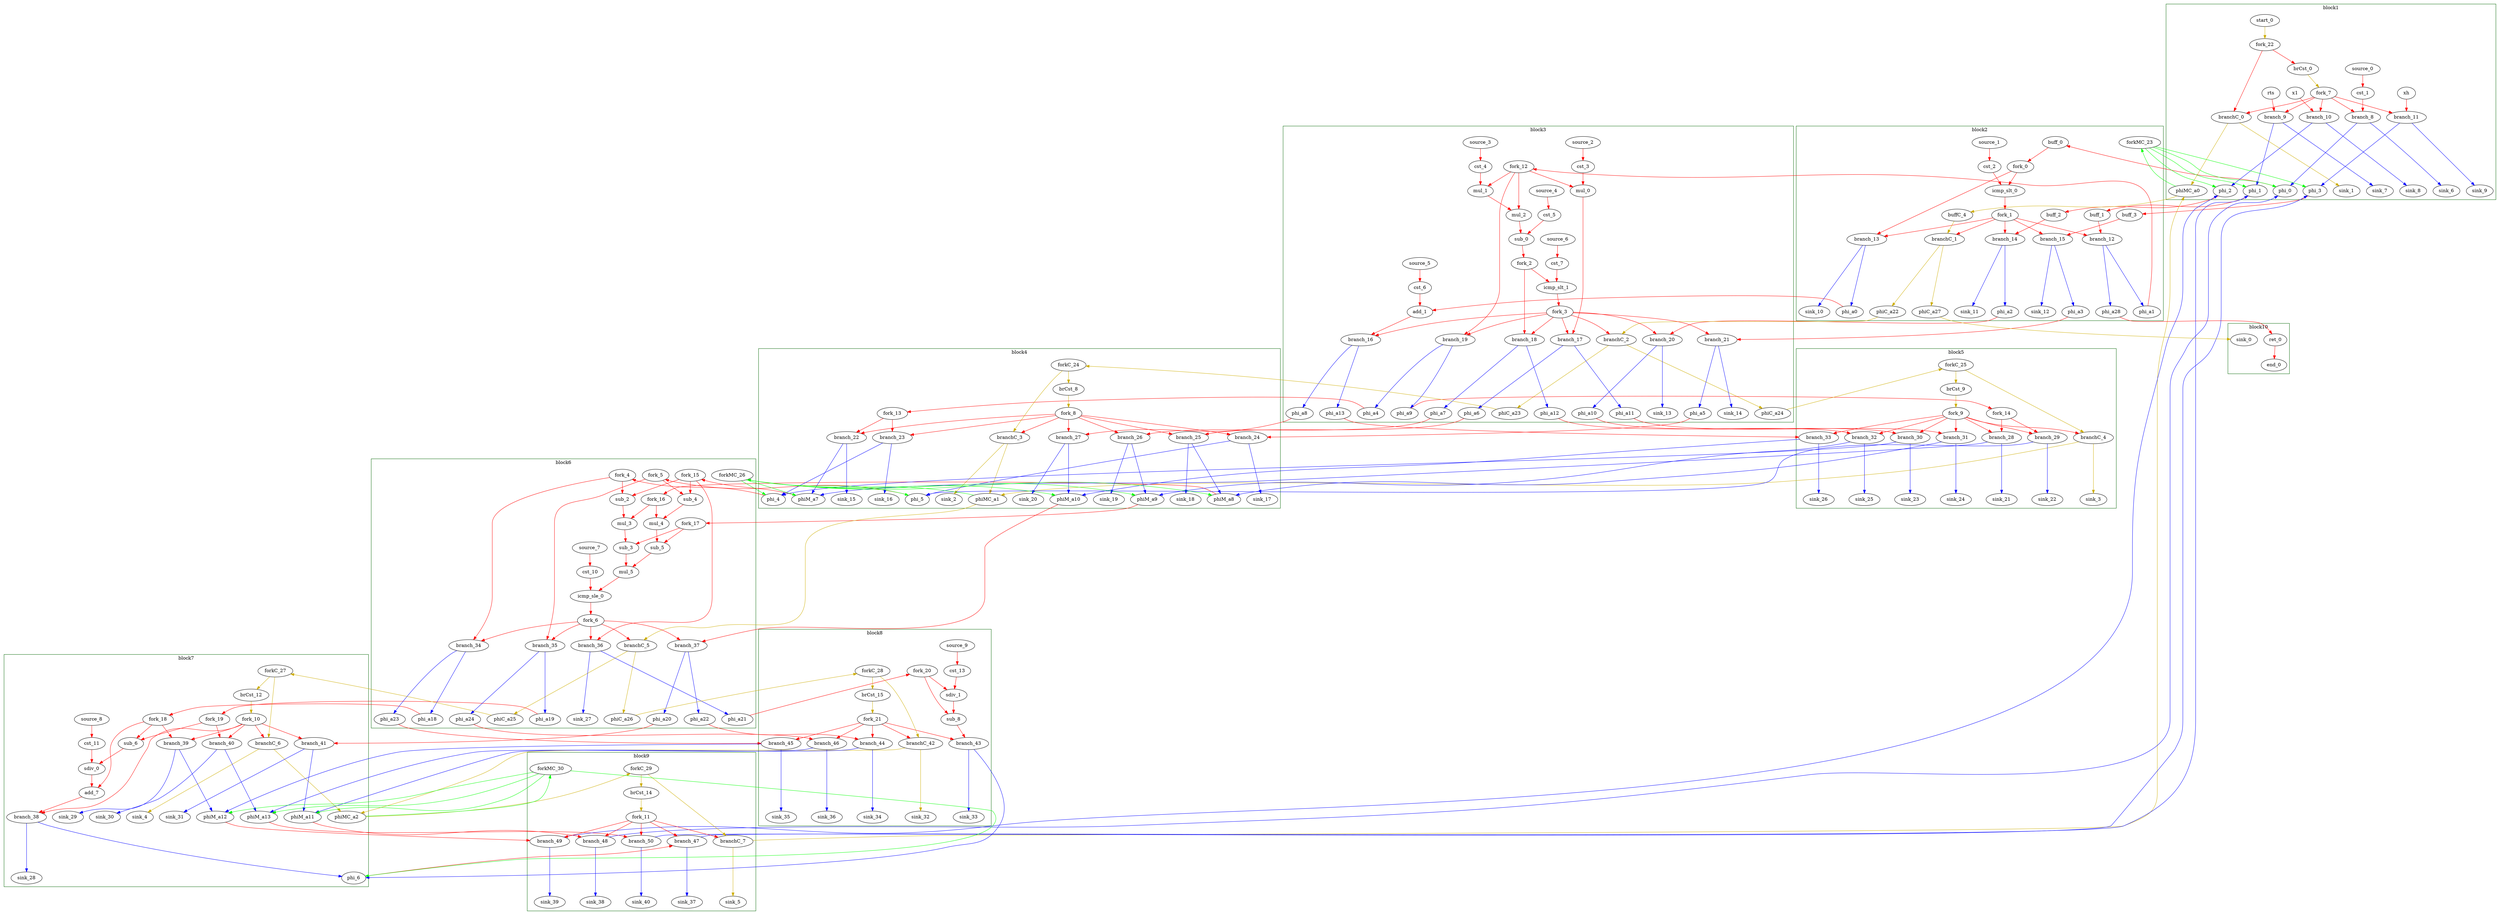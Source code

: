 Digraph G {
	splines=spline;
		"branchC_0" [type = "Branch", bbID = 1, in = "in1:0 in2?:1", out = "out1+:0 out2-:0"];
		"phi_0" [type = "Mux", bbID = 2, in = "in1?:1 in2:32 in3:32 ", out = "out1:32", delay = 0.366];
		"phi_1" [type = "Mux", bbID = 2, in = "in1?:1 in2:32 in3:32 ", out = "out1:32", delay = 0.366];
		"phi_2" [type = "Mux", bbID = 2, in = "in1?:1 in2:32 in3:32 ", out = "out1:32", delay = 0.366];
		"phi_3" [type = "Mux", bbID = 2, in = "in1?:1 in2:32 in3:32 ", out = "out1:32", delay = 0.366];
		"icmp_slt_0" [type = "Operator", bbID = 2, op = "icmp_slt_op", in = "in1:32 in2:32", out = "out1:1", delay = 1.53, latency = 0, II = 1];
		"branchC_1" [type = "Branch", bbID = 2, in = "in1:0 in2?:1", out = "out1+:0 out2-:0"];
		"mul_0" [type = "Operator", bbID = 3, op = "mul_op", in = "in1:32 in2:32", out = "out1:32", delay = 0.0, latency = 4, II = 1];
		"mul_1" [type = "Operator", bbID = 3, op = "mul_op", in = "in1:32 in2:32", out = "out1:32", delay = 0.0, latency = 4, II = 1];
		"mul_2" [type = "Operator", bbID = 3, op = "mul_op", in = "in1:32 in2:32", out = "out1:32", delay = 0.0, latency = 4, II = 1];
		"sub_0" [type = "Operator", bbID = 3, op = "sub_op", in = "in1:32 in2:32", out = "out1:32", delay = 1.693, latency = 0, II = 1];
		"add_1" [type = "Operator", bbID = 3, op = "add_op", in = "in1:32 in2:32", out = "out1:32", delay = 1.693, latency = 0, II = 1];
		"icmp_slt_1" [type = "Operator", bbID = 3, op = "icmp_slt_op", in = "in1:32 in2:32", out = "out1:1", delay = 1.53, latency = 0, II = 1];
		"branchC_2" [type = "Branch", bbID = 3, in = "in1:0 in2?:1", out = "out1+:0 out2-:0"];
		"branchC_3" [type = "Branch", bbID = 4, in = "in1:0 in2?:1", out = "out1+:0 out2-:0"];
		"branchC_4" [type = "Branch", bbID = 5, in = "in1:0 in2?:1", out = "out1+:0 out2-:0"];
		"phi_4" [type = "Mux", bbID = 6, in = "in1?:1 in2:32 in3:32 ", out = "out1:32", delay = 0.366];
		"phi_5" [type = "Mux", bbID = 6, in = "in1?:1 in2:32 in3:32 ", out = "out1:32", delay = 0.366];
		"sub_2" [type = "Operator", bbID = 6, op = "sub_op", in = "in1:32 in2:32", out = "out1:32", delay = 1.693, latency = 0, II = 1];
		"mul_3" [type = "Operator", bbID = 6, op = "mul_op", in = "in1:32 in2:32", out = "out1:32", delay = 0.0, latency = 4, II = 1];
		"sub_3" [type = "Operator", bbID = 6, op = "sub_op", in = "in1:32 in2:32", out = "out1:32", delay = 1.693, latency = 0, II = 1];
		"sub_4" [type = "Operator", bbID = 6, op = "sub_op", in = "in1:32 in2:32", out = "out1:32", delay = 1.693, latency = 0, II = 1];
		"mul_4" [type = "Operator", bbID = 6, op = "mul_op", in = "in1:32 in2:32", out = "out1:32", delay = 0.0, latency = 4, II = 1];
		"sub_5" [type = "Operator", bbID = 6, op = "sub_op", in = "in1:32 in2:32", out = "out1:32", delay = 1.693, latency = 0, II = 1];
		"mul_5" [type = "Operator", bbID = 6, op = "mul_op", in = "in1:32 in2:32", out = "out1:32", delay = 0.0, latency = 4, II = 1];
		"icmp_sle_0" [type = "Operator", bbID = 6, op = "icmp_ult_op", in = "in1:32 in2:32", out = "out1:1", delay = 1.53, latency = 0, II = 1];
		"branchC_5" [type = "Branch", bbID = 6, in = "in1:0 in2?:1", out = "out1+:0 out2-:0"];
		"sub_6" [type = "Operator", bbID = 7, op = "sub_op", in = "in1:32 in2:32", out = "out1:32", delay = 1.693, latency = 0, II = 1];
		"sdiv_0" [type = "Operator", bbID = 7, op = "sdiv_op", in = "in1:32 in2:32", out = "out1:32", delay = 0.966, latency = 36, II = 1];
		"add_7" [type = "Operator", bbID = 7, op = "add_op", in = "in1:32 in2:32", out = "out1:32", delay = 1.693, latency = 0, II = 1];
		"branchC_6" [type = "Branch", bbID = 7, in = "in1:0 in2?:1", out = "out1+:0 out2-:0"];
		"sdiv_1" [type = "Operator", bbID = 8, op = "sdiv_op", in = "in1:32 in2:32", out = "out1:32", delay = 0.966, latency = 36, II = 1];
		"sub_8" [type = "Operator", bbID = 8, op = "sub_op", in = "in1:32 in2:32", out = "out1:32", delay = 1.693, latency = 0, II = 1];
		"phi_6" [type = "Mux", bbID = 9, in = "in1?:1 in2:32 in3:32 ", out = "out1:32", delay = 0.366];
		"branchC_7" [type = "Branch", bbID = 9, in = "in1:0 in2?:1", out = "out1+:0 out2-:0"];
		"ret_0" [type = "Operator", bbID = 10, op = "ret_op", in = "in1:32", out = "out1:32", delay = 0.0, latency = 0, II = 1];
		"rts" [type = "Entry", bbID = 1, in = "in1:32", out = "out1:32"];
		"x1" [type = "Entry", bbID = 1, in = "in1:32", out = "out1:32"];
		"xh" [type = "Entry", bbID = 1, in = "in1:32", out = "out1:32"];
		"brCst_0" [type = "Constant", bbID = 1, in = "in1:1", out = "out1:1", value = "0x1"];
		"cst_1" [type = "Constant", bbID = 1, in = "in1:32", out = "out1:32", value = "0x0"];
		"cst_2" [type = "Constant", bbID = 2, in = "in1:32", out = "out1:32", value = "0x12c"];
		"cst_3" [type = "Constant", bbID = 3, in = "in1:32", out = "out1:32", value = "0x4"];
		"cst_4" [type = "Constant", bbID = 3, in = "in1:32", out = "out1:32", value = "0x2"];
		"cst_5" [type = "Constant", bbID = 3, in = "in1:32", out = "out1:32", value = "0x64"];
		"cst_6" [type = "Constant", bbID = 3, in = "in1:32", out = "out1:32", value = "0x1"];
		"cst_7" [type = "Constant", bbID = 3, in = "in1:32", out = "out1:32", value = "0x0"];
		"brCst_8" [type = "Constant", bbID = 4, in = "in1:1", out = "out1:1", value = "0x1"];
		"brCst_9" [type = "Constant", bbID = 5, in = "in1:1", out = "out1:1", value = "0x1"];
		"cst_10" [type = "Constant", bbID = 6, in = "in1:32", out = "out1:32", value = "0x0"];
		"cst_11" [type = "Constant", bbID = 7, in = "in1:32", out = "out1:32", value = "0x2"];
		"brCst_12" [type = "Constant", bbID = 7, in = "in1:1", out = "out1:1", value = "0x1"];
		"cst_13" [type = "Constant", bbID = 8, in = "in1:32", out = "out1:32", value = "0x4"];
		"brCst_14" [type = "Constant", bbID = 9, in = "in1:1", out = "out1:1", value = "0x1"];
		"phi_a0" [type = "Merge", bbID = 3, in = "in1:32 ", out = "out1:32", delay = 0.0];
		"phi_a1" [type = "Merge", bbID = 3, in = "in1:32 ", out = "out1:32", delay = 0.0];
		"phi_a2" [type = "Merge", bbID = 3, in = "in1:32 ", out = "out1:32", delay = 0.0];
		"phi_a3" [type = "Merge", bbID = 3, in = "in1:32 ", out = "out1:32", delay = 0.0];
		"phi_a4" [type = "Merge", bbID = 4, in = "in1:32 ", out = "out1:32", delay = 0.0];
		"phi_a5" [type = "Merge", bbID = 4, in = "in1:32 ", out = "out1:32", delay = 0.0];
		"phi_a6" [type = "Merge", bbID = 4, in = "in1:32 ", out = "out1:32", delay = 0.0];
		"phi_a7" [type = "Merge", bbID = 4, in = "in1:32 ", out = "out1:32", delay = 0.0];
		"phi_a8" [type = "Merge", bbID = 4, in = "in1:32 ", out = "out1:32", delay = 0.0];
		"phi_a9" [type = "Merge", bbID = 5, in = "in1:32 ", out = "out1:32", delay = 0.0];
		"phi_a10" [type = "Merge", bbID = 5, in = "in1:32 ", out = "out1:32", delay = 0.0];
		"phi_a11" [type = "Merge", bbID = 5, in = "in1:32 ", out = "out1:32", delay = 0.0];
		"phi_a12" [type = "Merge", bbID = 5, in = "in1:32 ", out = "out1:32", delay = 0.0];
		"phi_a13" [type = "Merge", bbID = 5, in = "in1:32 ", out = "out1:32", delay = 0.0];
		"phiM_a7" [type = "Mux", bbID = 6, in = "in1?:1 in2:32 in3:32 ", out = "out1:32", delay = 0.366];
		"phiM_a8" [type = "Mux", bbID = 6, in = "in1?:1 in2:32 in3:32 ", out = "out1:32", delay = 0.366];
		"phiM_a9" [type = "Mux", bbID = 6, in = "in1?:1 in2:32 in3:32 ", out = "out1:32", delay = 0.366];
		"phiM_a10" [type = "Mux", bbID = 6, in = "in1?:1 in2:32 in3:32 ", out = "out1:32", delay = 0.366];
		"phi_a18" [type = "Merge", bbID = 7, in = "in1:32 ", out = "out1:32", delay = 0.0];
		"phi_a19" [type = "Merge", bbID = 7, in = "in1:32 ", out = "out1:32", delay = 0.0];
		"phi_a20" [type = "Merge", bbID = 7, in = "in1:32 ", out = "out1:32", delay = 0.0];
		"phi_a21" [type = "Merge", bbID = 8, in = "in1:32 ", out = "out1:32", delay = 0.0];
		"phi_a22" [type = "Merge", bbID = 8, in = "in1:32 ", out = "out1:32", delay = 0.0];
		"phi_a23" [type = "Merge", bbID = 8, in = "in1:32 ", out = "out1:32", delay = 0.0];
		"phi_a24" [type = "Merge", bbID = 8, in = "in1:32 ", out = "out1:32", delay = 0.0];
		"phiM_a11" [type = "Mux", bbID = 9, in = "in1?:1 in2:32 in3:32 ", out = "out1:32", delay = 0.366];
		"phiM_a12" [type = "Mux", bbID = 9, in = "in1?:1 in2:32 in3:32 ", out = "out1:32", delay = 0.366];
		"phiM_a13" [type = "Mux", bbID = 9, in = "in1?:1 in2:32 in3:32 ", out = "out1:32", delay = 0.366];
		"phi_a28" [type = "Merge", bbID = 10, in = "in1:32 ", out = "out1:32", delay = 0.0];
		"branch_8" [type = "Branch", bbID = 1, in = "in1:32 in2?:1", out = "out1+:32 out2-:32"];
		"branch_9" [type = "Branch", bbID = 1, in = "in1:32 in2?:1", out = "out1+:32 out2-:32"];
		"branch_10" [type = "Branch", bbID = 1, in = "in1:32 in2?:1", out = "out1+:32 out2-:32"];
		"branch_11" [type = "Branch", bbID = 1, in = "in1:32 in2?:1", out = "out1+:32 out2-:32"];
		"branch_12" [type = "Branch", bbID = 2, in = "in1:32 in2?:1", out = "out1+:32 out2-:32"];
		"branch_13" [type = "Branch", bbID = 2, in = "in1:32 in2?:1", out = "out1+:32 out2-:32"];
		"branch_14" [type = "Branch", bbID = 2, in = "in1:32 in2?:1", out = "out1+:32 out2-:32"];
		"branch_15" [type = "Branch", bbID = 2, in = "in1:32 in2?:1", out = "out1+:32 out2-:32"];
		"branch_16" [type = "Branch", bbID = 3, in = "in1:32 in2?:1", out = "out1+:32 out2-:32"];
		"branch_17" [type = "Branch", bbID = 3, in = "in1:32 in2?:1", out = "out1+:32 out2-:32"];
		"branch_18" [type = "Branch", bbID = 3, in = "in1:32 in2?:1", out = "out1+:32 out2-:32"];
		"branch_19" [type = "Branch", bbID = 3, in = "in1:32 in2?:1", out = "out1+:32 out2-:32"];
		"branch_20" [type = "Branch", bbID = 3, in = "in1:32 in2?:1", out = "out1+:32 out2-:32"];
		"branch_21" [type = "Branch", bbID = 3, in = "in1:32 in2?:1", out = "out1+:32 out2-:32"];
		"branch_22" [type = "Branch", bbID = 4, in = "in1:32 in2?:1", out = "out1+:32 out2-:32"];
		"branch_23" [type = "Branch", bbID = 4, in = "in1:32 in2?:1", out = "out1+:32 out2-:32"];
		"branch_24" [type = "Branch", bbID = 4, in = "in1:32 in2?:1", out = "out1+:32 out2-:32"];
		"branch_25" [type = "Branch", bbID = 4, in = "in1:32 in2?:1", out = "out1+:32 out2-:32"];
		"branch_26" [type = "Branch", bbID = 4, in = "in1:32 in2?:1", out = "out1+:32 out2-:32"];
		"branch_27" [type = "Branch", bbID = 4, in = "in1:32 in2?:1", out = "out1+:32 out2-:32"];
		"branch_28" [type = "Branch", bbID = 5, in = "in1:32 in2?:1", out = "out1+:32 out2-:32"];
		"branch_29" [type = "Branch", bbID = 5, in = "in1:32 in2?:1", out = "out1+:32 out2-:32"];
		"branch_30" [type = "Branch", bbID = 5, in = "in1:32 in2?:1", out = "out1+:32 out2-:32"];
		"branch_31" [type = "Branch", bbID = 5, in = "in1:32 in2?:1", out = "out1+:32 out2-:32"];
		"branch_32" [type = "Branch", bbID = 5, in = "in1:32 in2?:1", out = "out1+:32 out2-:32"];
		"branch_33" [type = "Branch", bbID = 5, in = "in1:32 in2?:1", out = "out1+:32 out2-:32"];
		"branch_34" [type = "Branch", bbID = 6, in = "in1:32 in2?:1", out = "out1+:32 out2-:32"];
		"branch_35" [type = "Branch", bbID = 6, in = "in1:32 in2?:1", out = "out1+:32 out2-:32"];
		"branch_36" [type = "Branch", bbID = 6, in = "in1:32 in2?:1", out = "out1+:32 out2-:32"];
		"branch_37" [type = "Branch", bbID = 6, in = "in1:32 in2?:1", out = "out1+:32 out2-:32"];
		"branch_38" [type = "Branch", bbID = 7, in = "in1:32 in2?:1", out = "out1+:32 out2-:32"];
		"branch_39" [type = "Branch", bbID = 7, in = "in1:32 in2?:1", out = "out1+:32 out2-:32"];
		"branch_40" [type = "Branch", bbID = 7, in = "in1:32 in2?:1", out = "out1+:32 out2-:32"];
		"branch_41" [type = "Branch", bbID = 7, in = "in1:32 in2?:1", out = "out1+:32 out2-:32"];
		"brCst_15" [type = "Constant", bbID = 8, in = "in1:1", out = "out1:1", value = "0x1"];
		"branchC_42" [type = "Branch", bbID = 8, in = "in1:0 in2?:1", out = "out1+:0 out2-:0"];
		"branch_43" [type = "Branch", bbID = 8, in = "in1:32 in2?:1", out = "out1+:32 out2-:32"];
		"branch_44" [type = "Branch", bbID = 8, in = "in1:32 in2?:1", out = "out1+:32 out2-:32"];
		"branch_45" [type = "Branch", bbID = 8, in = "in1:32 in2?:1", out = "out1+:32 out2-:32"];
		"branch_46" [type = "Branch", bbID = 8, in = "in1:32 in2?:1", out = "out1+:32 out2-:32"];
		"branch_47" [type = "Branch", bbID = 9, in = "in1:32 in2?:1", out = "out1+:32 out2-:32"];
		"branch_48" [type = "Branch", bbID = 9, in = "in1:32 in2?:1", out = "out1+:32 out2-:32"];
		"branch_49" [type = "Branch", bbID = 9, in = "in1:32 in2?:1", out = "out1+:32 out2-:32"];
		"branch_50" [type = "Branch", bbID = 9, in = "in1:32 in2?:1", out = "out1+:32 out2-:32"];
		"end_0" [type = "Exit", bbID = 0, in = "in1:32 ", out = "out1:32"];
		"start_0" [type = "Entry", control = "true", bbID = 1, in = "in1:0", out = "out1:0"];
		"phiMC_a0" [type = "CntrlMerge", bbID = 2, in = "in1:0 in2:0 ", out = "out1:0 out2?:1", delay = 0.166];
		"phiC_a22" [type = "Merge", bbID = 3, in = "in1:0 ", out = "out1:0", delay = 0.166];
		"phiC_a23" [type = "Merge", bbID = 4, in = "in1:0 ", out = "out1:0", delay = 0.166];
		"phiC_a24" [type = "Merge", bbID = 5, in = "in1:0 ", out = "out1:0", delay = 0.166];
		"phiMC_a1" [type = "CntrlMerge", bbID = 6, in = "in1:0 in2:0 ", out = "out1:0 out2?:1", delay = 0.166];
		"phiC_a25" [type = "Merge", bbID = 7, in = "in1:0 ", out = "out1:0", delay = 0.166];
		"phiC_a26" [type = "Merge", bbID = 8, in = "in1:0 ", out = "out1:0", delay = 0.166];
		"phiMC_a2" [type = "CntrlMerge", bbID = 9, in = "in1:0 in2:0 ", out = "out1:0 out2?:1", delay = 0.166];
		"phiC_a27" [type = "Merge", bbID = 10, in = "in1:0 ", out = "out1:0", delay = 0.166];
		"sink_0" [type = "Sink", bbID = 0, in = "in1:0"];
		"fork_0" [type = "Fork", bbID = 2, in = "in1:32", out = "out1:32 out2:32 "];
		"fork_1" [type = "Fork", bbID = 2, in = "in1:1", out = "out1:1 out2:1 out3:1 out4:1 out5:1 "];
		"fork_2" [type = "Fork", bbID = 3, in = "in1:32", out = "out1:32 out2:32 "];
		"fork_3" [type = "Fork", bbID = 3, in = "in1:1", out = "out1:1 out2:1 out3:1 out4:1 out5:1 out6:1 out7:1 "];
		"fork_4" [type = "Fork", bbID = 6, in = "in1:32", out = "out1:32 out2:32 "];
		"fork_5" [type = "Fork", bbID = 6, in = "in1:32", out = "out1:32 out2:32 "];
		"fork_6" [type = "Fork", bbID = 6, in = "in1:1", out = "out1:1 out2:1 out3:1 out4:1 out5:1 "];
		"fork_7" [type = "Fork", bbID = 1, in = "in1:1", out = "out1:1 out2:1 out3:1 out4:1 out5:1 "];
		"fork_8" [type = "Fork", bbID = 4, in = "in1:1", out = "out1:1 out2:1 out3:1 out4:1 out5:1 out6:1 out7:1 "];
		"fork_9" [type = "Fork", bbID = 5, in = "in1:1", out = "out1:1 out2:1 out3:1 out4:1 out5:1 out6:1 out7:1 "];
		"fork_10" [type = "Fork", bbID = 7, in = "in1:1", out = "out1:1 out2:1 out3:1 out4:1 out5:1 "];
		"fork_11" [type = "Fork", bbID = 9, in = "in1:1", out = "out1:1 out2:1 out3:1 out4:1 out5:1 "];
		"fork_12" [type = "Fork", bbID = 3, in = "in1:32", out = "out1:32 out2:32 out3:32 out4:32 "];
		"fork_13" [type = "Fork", bbID = 4, in = "in1:32", out = "out1:32 out2:32 "];
		"fork_14" [type = "Fork", bbID = 5, in = "in1:32", out = "out1:32 out2:32 "];
		"fork_15" [type = "Fork", bbID = 6, in = "in1:32", out = "out1:32 out2:32 out3:32 "];
		"fork_16" [type = "Fork", bbID = 6, in = "in1:32", out = "out1:32 out2:32 "];
		"fork_17" [type = "Fork", bbID = 6, in = "in1:32", out = "out1:32 out2:32 "];
		"fork_18" [type = "Fork", bbID = 7, in = "in1:32", out = "out1:32 out2:32 out3:32 "];
		"fork_19" [type = "Fork", bbID = 7, in = "in1:32", out = "out1:32 out2:32 "];
		"fork_20" [type = "Fork", bbID = 8, in = "in1:32", out = "out1:32 out2:32 "];
		"fork_21" [type = "Fork", bbID = 8, in = "in1:1", out = "out1:1 out2:1 out3:1 out4:1 out5:1 "];
		"fork_22" [type = "Fork", bbID = 1, in = "in1:0", out = "out1:0 out2:0 "];
		"forkMC_23" [type = "Fork", bbID = 2, in = "in1:1", out = "out1:1 out2:1 out3:1 out4:1 "];
		"forkC_24" [type = "Fork", bbID = 4, in = "in1:0", out = "out1:0 out2:0 "];
		"forkC_25" [type = "Fork", bbID = 5, in = "in1:0", out = "out1:0 out2:0 "];
		"forkMC_26" [type = "Fork", bbID = 6, in = "in1:1", out = "out1:1 out2:1 out3:1 out4:1 out5:1 out6:1 "];
		"forkC_27" [type = "Fork", bbID = 7, in = "in1:0", out = "out1:0 out2:0 "];
		"forkC_28" [type = "Fork", bbID = 8, in = "in1:0", out = "out1:0 out2:0 "];
		"forkC_29" [type = "Fork", bbID = 9, in = "in1:0", out = "out1:0 out2:0 "];
		"forkMC_30" [type = "Fork", bbID = 9, in = "in1:1", out = "out1:1 out2:1 out3:1 out4:1 "];
		"sink_1" [type = "Sink", bbID = 1, in = "in1:0"];
		"sink_2" [type = "Sink", bbID = 4, in = "in1:0"];
		"sink_3" [type = "Sink", bbID = 5, in = "in1:0"];
		"sink_4" [type = "Sink", bbID = 7, in = "in1:0"];
		"sink_5" [type = "Sink", bbID = 9, in = "in1:0"];
		"sink_6" [type = "Sink", bbID = 1, in = "in1:32"];
		"sink_7" [type = "Sink", bbID = 1, in = "in1:32"];
		"sink_8" [type = "Sink", bbID = 1, in = "in1:32"];
		"sink_9" [type = "Sink", bbID = 1, in = "in1:32"];
		"sink_10" [type = "Sink", bbID = 2, in = "in1:32"];
		"sink_11" [type = "Sink", bbID = 2, in = "in1:32"];
		"sink_12" [type = "Sink", bbID = 2, in = "in1:32"];
		"sink_13" [type = "Sink", bbID = 3, in = "in1:32"];
		"sink_14" [type = "Sink", bbID = 3, in = "in1:32"];
		"sink_15" [type = "Sink", bbID = 4, in = "in1:32"];
		"sink_16" [type = "Sink", bbID = 4, in = "in1:32"];
		"sink_17" [type = "Sink", bbID = 4, in = "in1:32"];
		"sink_18" [type = "Sink", bbID = 4, in = "in1:32"];
		"sink_19" [type = "Sink", bbID = 4, in = "in1:32"];
		"sink_20" [type = "Sink", bbID = 4, in = "in1:32"];
		"sink_21" [type = "Sink", bbID = 5, in = "in1:32"];
		"sink_22" [type = "Sink", bbID = 5, in = "in1:32"];
		"sink_23" [type = "Sink", bbID = 5, in = "in1:32"];
		"sink_24" [type = "Sink", bbID = 5, in = "in1:32"];
		"sink_25" [type = "Sink", bbID = 5, in = "in1:32"];
		"sink_26" [type = "Sink", bbID = 5, in = "in1:32"];
		"sink_27" [type = "Sink", bbID = 6, in = "in1:32"];
		"sink_28" [type = "Sink", bbID = 7, in = "in1:32"];
		"sink_29" [type = "Sink", bbID = 7, in = "in1:32"];
		"sink_30" [type = "Sink", bbID = 7, in = "in1:32"];
		"sink_31" [type = "Sink", bbID = 7, in = "in1:32"];
		"sink_32" [type = "Sink", bbID = 8, in = "in1:0"];
		"sink_33" [type = "Sink", bbID = 8, in = "in1:32"];
		"sink_34" [type = "Sink", bbID = 8, in = "in1:32"];
		"sink_35" [type = "Sink", bbID = 8, in = "in1:32"];
		"sink_36" [type = "Sink", bbID = 8, in = "in1:32"];
		"sink_37" [type = "Sink", bbID = 9, in = "in1:32"];
		"sink_38" [type = "Sink", bbID = 9, in = "in1:32"];
		"sink_39" [type = "Sink", bbID = 9, in = "in1:32"];
		"sink_40" [type = "Sink", bbID = 9, in = "in1:32"];
		"source_0" [type = "Source", bbID = 1, out = "out1:32"];
		"source_1" [type = "Source", bbID = 2, out = "out1:32"];
		"source_2" [type = "Source", bbID = 3, out = "out1:32"];
		"source_3" [type = "Source", bbID = 3, out = "out1:32"];
		"source_4" [type = "Source", bbID = 3, out = "out1:32"];
		"source_5" [type = "Source", bbID = 3, out = "out1:32"];
		"source_6" [type = "Source", bbID = 3, out = "out1:32"];
		"source_7" [type = "Source", bbID = 6, out = "out1:32"];
		"source_8" [type = "Source", bbID = 7, out = "out1:32"];
		"source_9" [type = "Source", bbID = 8, out = "out1:32"];
		"buff_0" [type = "Buffer", bbID = 2, in = "in1:32", out = "out1:32"];
		"buff_1" [type = "Buffer", bbID = 2, in = "in1:32", out = "out1:32"];
		"buff_2" [type = "Buffer", bbID = 2, in = "in1:32", out = "out1:32"];
		"buff_3" [type = "Buffer", bbID = 2, in = "in1:32", out = "out1:32"];
		"buffC_4" [type = "Buffer", bbID = 2, in = "in1:0", out = "out1:0"];
	subgraph cluster_0 {
	color = "darkgreen";
		label = "block1";
		"branchC_0" -> "phiMC_a0" [color = "gold3", minlen = 3, from = "out1", to = "in1"];
		"branchC_0" -> "sink_1" [color = "gold3", minlen = 3, from = "out2", to = "in1"];
		"rts" -> "branch_9" [color = "red", from = "out1", to = "in1"];
		"x1" -> "branch_10" [color = "red", from = "out1", to = "in1"];
		"xh" -> "branch_11" [color = "red", from = "out1", to = "in1"];
		"brCst_0" -> "fork_7" [color = "gold3", from = "out1", to = "in1"];
		"cst_1" -> "branch_8" [color = "red", from = "out1", to = "in1"];
		"branch_8" -> "phi_0" [color = "blue", minlen = 3, from = "out1", to = "in2"];
		"branch_8" -> "sink_6" [color = "blue", minlen = 3, from = "out2", to = "in1"];
		"branch_9" -> "phi_1" [color = "blue", minlen = 3, from = "out1", to = "in2"];
		"branch_9" -> "sink_7" [color = "blue", minlen = 3, from = "out2", to = "in1"];
		"branch_10" -> "phi_2" [color = "blue", minlen = 3, from = "out1", to = "in2"];
		"branch_10" -> "sink_8" [color = "blue", minlen = 3, from = "out2", to = "in1"];
		"branch_11" -> "phi_3" [color = "blue", minlen = 3, from = "out1", to = "in2"];
		"branch_11" -> "sink_9" [color = "blue", minlen = 3, from = "out2", to = "in1"];
		"start_0" -> "fork_22" [color = "gold3", from = "out1", to = "in1"];
		"fork_7" -> "branchC_0" [color = "red", from = "out1", to = "in2"];
		"fork_7" -> "branch_8" [color = "red", from = "out2", to = "in2"];
		"fork_7" -> "branch_9" [color = "red", from = "out3", to = "in2"];
		"fork_7" -> "branch_10" [color = "red", from = "out4", to = "in2"];
		"fork_7" -> "branch_11" [color = "red", from = "out5", to = "in2"];
		"fork_22" -> "branchC_0" [color = "red", from = "out1", to = "in1"];
		"fork_22" -> "brCst_0" [color = "red", from = "out2", to = "in1"];
		"source_0" -> "cst_1" [color = "red", from = "out1", to = "in1"];
	}
	subgraph cluster_1 {
	color = "darkgreen";
		label = "block2";
		"phi_0" -> "buff_0" [color = "red", from = "out1", to = "in1"];
		"phi_1" -> "buff_1" [color = "red", from = "out1", to = "in1"];
		"phi_2" -> "buff_2" [color = "red", from = "out1", to = "in1"];
		"phi_3" -> "buff_3" [color = "red", from = "out1", to = "in1"];
		"icmp_slt_0" -> "fork_1" [color = "red", from = "out1", to = "in1"];
		"branchC_1" -> "phiC_a22" [color = "gold3", minlen = 3, from = "out1", to = "in1"];
		"branchC_1" -> "phiC_a27" [color = "gold3", minlen = 3, from = "out2", to = "in1"];
		"cst_2" -> "icmp_slt_0" [color = "red", from = "out1", to = "in2"];
		"branch_12" -> "phi_a1" [color = "blue", minlen = 3, from = "out1", to = "in1"];
		"branch_12" -> "phi_a28" [color = "blue", minlen = 3, from = "out2", to = "in1"];
		"branch_13" -> "phi_a0" [color = "blue", minlen = 3, from = "out1", to = "in1"];
		"branch_13" -> "sink_10" [color = "blue", minlen = 3, from = "out2", to = "in1"];
		"branch_14" -> "phi_a2" [color = "blue", minlen = 3, from = "out1", to = "in1"];
		"branch_14" -> "sink_11" [color = "blue", minlen = 3, from = "out2", to = "in1"];
		"branch_15" -> "phi_a3" [color = "blue", minlen = 3, from = "out1", to = "in1"];
		"branch_15" -> "sink_12" [color = "blue", minlen = 3, from = "out2", to = "in1"];
		"phiMC_a0" -> "buffC_4" [color = "gold3", from = "out1", to = "in1"];
		"phiMC_a0" -> "forkMC_23" [color = "green", from = "out2", to = "in1"];
		"fork_0" -> "icmp_slt_0" [color = "red", from = "out1", to = "in1"];
		"fork_0" -> "branch_13" [color = "red", from = "out2", to = "in1"];
		"fork_1" -> "branchC_1" [color = "red", from = "out1", to = "in2"];
		"fork_1" -> "branch_12" [color = "red", from = "out2", to = "in2"];
		"fork_1" -> "branch_13" [color = "red", from = "out3", to = "in2"];
		"fork_1" -> "branch_14" [color = "red", from = "out4", to = "in2"];
		"fork_1" -> "branch_15" [color = "red", from = "out5", to = "in2"];
		"forkMC_23" -> "phi_0" [color = "green", from = "out1", to = "in1"];
		"forkMC_23" -> "phi_1" [color = "green", from = "out2", to = "in1"];
		"forkMC_23" -> "phi_2" [color = "green", from = "out3", to = "in1"];
		"forkMC_23" -> "phi_3" [color = "green", from = "out4", to = "in1"];
		"source_1" -> "cst_2" [color = "red", from = "out1", to = "in1"];
		"buff_0" -> "fork_0" [color = "red", from = "out1", to = "in1"];
		"buff_1" -> "branch_12" [color = "red", from = "out1", to = "in1"];
		"buff_2" -> "branch_14" [color = "red", from = "out1", to = "in1"];
		"buff_3" -> "branch_15" [color = "red", from = "out1", to = "in1"];
		"buffC_4" -> "branchC_1" [color = "gold3", from = "out1", to = "in1"];
	}
	subgraph cluster_2 {
	color = "darkgreen";
		label = "block3";
		"mul_0" -> "branch_17" [color = "red", from = "out1", to = "in1"];
		"mul_1" -> "mul_2" [color = "red", from = "out1", to = "in1"];
		"mul_2" -> "sub_0" [color = "red", from = "out1", to = "in1"];
		"sub_0" -> "fork_2" [color = "red", from = "out1", to = "in1"];
		"add_1" -> "branch_16" [color = "red", from = "out1", to = "in1"];
		"icmp_slt_1" -> "fork_3" [color = "red", from = "out1", to = "in1"];
		"branchC_2" -> "phiC_a23" [color = "gold3", minlen = 3, from = "out1", to = "in1"];
		"branchC_2" -> "phiC_a24" [color = "gold3", minlen = 3, from = "out2", to = "in1"];
		"cst_3" -> "mul_0" [color = "red", from = "out1", to = "in1"];
		"cst_4" -> "mul_1" [color = "red", from = "out1", to = "in1"];
		"cst_5" -> "sub_0" [color = "red", from = "out1", to = "in2"];
		"cst_6" -> "add_1" [color = "red", from = "out1", to = "in1"];
		"cst_7" -> "icmp_slt_1" [color = "red", from = "out1", to = "in2"];
		"phi_a0" -> "add_1" [color = "red", from = "out1", to = "in2"];
		"phi_a1" -> "fork_12" [color = "red", from = "out1", to = "in1"];
		"phi_a2" -> "branch_20" [color = "red", from = "out1", to = "in1"];
		"phi_a3" -> "branch_21" [color = "red", from = "out1", to = "in1"];
		"branch_16" -> "phi_a8" [color = "blue", minlen = 3, from = "out1", to = "in1"];
		"branch_16" -> "phi_a13" [color = "blue", minlen = 3, from = "out2", to = "in1"];
		"branch_17" -> "phi_a6" [color = "blue", minlen = 3, from = "out1", to = "in1"];
		"branch_17" -> "phi_a11" [color = "blue", minlen = 3, from = "out2", to = "in1"];
		"branch_18" -> "phi_a7" [color = "blue", minlen = 3, from = "out1", to = "in1"];
		"branch_18" -> "phi_a12" [color = "blue", minlen = 3, from = "out2", to = "in1"];
		"branch_19" -> "phi_a4" [color = "blue", minlen = 3, from = "out1", to = "in1"];
		"branch_19" -> "phi_a9" [color = "blue", minlen = 3, from = "out2", to = "in1"];
		"branch_20" -> "sink_13" [color = "blue", minlen = 3, from = "out1", to = "in1"];
		"branch_20" -> "phi_a10" [color = "blue", minlen = 3, from = "out2", to = "in1"];
		"branch_21" -> "phi_a5" [color = "blue", minlen = 3, from = "out1", to = "in1"];
		"branch_21" -> "sink_14" [color = "blue", minlen = 3, from = "out2", to = "in1"];
		"phiC_a22" -> "branchC_2" [color = "gold3", from = "out1", to = "in1"];
		"fork_2" -> "icmp_slt_1" [color = "red", from = "out1", to = "in1"];
		"fork_2" -> "branch_18" [color = "red", from = "out2", to = "in1"];
		"fork_3" -> "branchC_2" [color = "red", from = "out1", to = "in2"];
		"fork_3" -> "branch_16" [color = "red", from = "out2", to = "in2"];
		"fork_3" -> "branch_17" [color = "red", from = "out3", to = "in2"];
		"fork_3" -> "branch_18" [color = "red", from = "out4", to = "in2"];
		"fork_3" -> "branch_19" [color = "red", from = "out5", to = "in2"];
		"fork_3" -> "branch_20" [color = "red", from = "out6", to = "in2"];
		"fork_3" -> "branch_21" [color = "red", from = "out7", to = "in2"];
		"fork_12" -> "mul_0" [color = "red", from = "out1", to = "in2"];
		"fork_12" -> "mul_1" [color = "red", from = "out2", to = "in2"];
		"fork_12" -> "mul_2" [color = "red", from = "out3", to = "in2"];
		"fork_12" -> "branch_19" [color = "red", from = "out4", to = "in1"];
		"source_2" -> "cst_3" [color = "red", from = "out1", to = "in1"];
		"source_3" -> "cst_4" [color = "red", from = "out1", to = "in1"];
		"source_4" -> "cst_5" [color = "red", from = "out1", to = "in1"];
		"source_5" -> "cst_6" [color = "red", from = "out1", to = "in1"];
		"source_6" -> "cst_7" [color = "red", from = "out1", to = "in1"];
	}
	subgraph cluster_3 {
	color = "darkgreen";
		label = "block4";
		"branchC_3" -> "sink_2" [color = "gold3", minlen = 3, from = "out1", to = "in1"];
		"branchC_3" -> "phiMC_a1" [color = "gold3", minlen = 3, from = "out2", to = "in1"];
		"brCst_8" -> "fork_8" [color = "gold3", from = "out1", to = "in1"];
		"phi_a4" -> "fork_13" [color = "red", from = "out1", to = "in1"];
		"phi_a5" -> "branch_24" [color = "red", from = "out1", to = "in1"];
		"phi_a6" -> "branch_25" [color = "red", from = "out1", to = "in1"];
		"phi_a7" -> "branch_26" [color = "red", from = "out1", to = "in1"];
		"phi_a8" -> "branch_27" [color = "red", from = "out1", to = "in1"];
		"branch_22" -> "phiM_a7" [color = "blue", minlen = 3, from = "out1", to = "in2"];
		"branch_22" -> "sink_15" [color = "blue", minlen = 3, from = "out2", to = "in1"];
		"branch_23" -> "phi_4" [color = "blue", minlen = 3, from = "out1", to = "in2"];
		"branch_23" -> "sink_16" [color = "blue", minlen = 3, from = "out2", to = "in1"];
		"branch_24" -> "phi_5" [color = "blue", minlen = 3, from = "out1", to = "in2"];
		"branch_24" -> "sink_17" [color = "blue", minlen = 3, from = "out2", to = "in1"];
		"branch_25" -> "phiM_a8" [color = "blue", minlen = 3, from = "out1", to = "in2"];
		"branch_25" -> "sink_18" [color = "blue", minlen = 3, from = "out2", to = "in1"];
		"branch_26" -> "phiM_a9" [color = "blue", minlen = 3, from = "out1", to = "in2"];
		"branch_26" -> "sink_19" [color = "blue", minlen = 3, from = "out2", to = "in1"];
		"branch_27" -> "phiM_a10" [color = "blue", minlen = 3, from = "out1", to = "in2"];
		"branch_27" -> "sink_20" [color = "blue", minlen = 3, from = "out2", to = "in1"];
		"phiC_a23" -> "forkC_24" [color = "gold3", from = "out1", to = "in1"];
		"fork_8" -> "branchC_3" [color = "red", from = "out1", to = "in2"];
		"fork_8" -> "branch_22" [color = "red", from = "out2", to = "in2"];
		"fork_8" -> "branch_23" [color = "red", from = "out3", to = "in2"];
		"fork_8" -> "branch_24" [color = "red", from = "out4", to = "in2"];
		"fork_8" -> "branch_25" [color = "red", from = "out5", to = "in2"];
		"fork_8" -> "branch_26" [color = "red", from = "out6", to = "in2"];
		"fork_8" -> "branch_27" [color = "red", from = "out7", to = "in2"];
		"fork_13" -> "branch_22" [color = "red", from = "out1", to = "in1"];
		"fork_13" -> "branch_23" [color = "red", from = "out2", to = "in1"];
		"forkC_24" -> "branchC_3" [color = "gold3", from = "out1", to = "in1"];
		"forkC_24" -> "brCst_8" [color = "gold3", from = "out2", to = "in1"];
	}
	subgraph cluster_4 {
	color = "darkgreen";
		label = "block5";
		"branchC_4" -> "phiMC_a1" [color = "gold3", minlen = 3, from = "out1", to = "in2"];
		"branchC_4" -> "sink_3" [color = "gold3", minlen = 3, from = "out2", to = "in1"];
		"brCst_9" -> "fork_9" [color = "gold3", from = "out1", to = "in1"];
		"phi_a9" -> "fork_14" [color = "red", from = "out1", to = "in1"];
		"phi_a10" -> "branch_30" [color = "red", from = "out1", to = "in1"];
		"phi_a11" -> "branch_31" [color = "red", from = "out1", to = "in1"];
		"phi_a12" -> "branch_32" [color = "red", from = "out1", to = "in1"];
		"phi_a13" -> "branch_33" [color = "red", from = "out1", to = "in1"];
		"branch_28" -> "phiM_a7" [color = "blue", minlen = 3, from = "out1", to = "in3"];
		"branch_28" -> "sink_21" [color = "blue", minlen = 3, from = "out2", to = "in1"];
		"branch_29" -> "phi_5" [color = "blue", minlen = 3, from = "out1", to = "in3"];
		"branch_29" -> "sink_22" [color = "blue", minlen = 3, from = "out2", to = "in1"];
		"branch_30" -> "phi_4" [color = "blue", minlen = 3, from = "out1", to = "in3"];
		"branch_30" -> "sink_23" [color = "blue", minlen = 3, from = "out2", to = "in1"];
		"branch_31" -> "phiM_a8" [color = "blue", minlen = 3, from = "out1", to = "in3"];
		"branch_31" -> "sink_24" [color = "blue", minlen = 3, from = "out2", to = "in1"];
		"branch_32" -> "phiM_a9" [color = "blue", minlen = 3, from = "out1", to = "in3"];
		"branch_32" -> "sink_25" [color = "blue", minlen = 3, from = "out2", to = "in1"];
		"branch_33" -> "phiM_a10" [color = "blue", minlen = 3, from = "out1", to = "in3"];
		"branch_33" -> "sink_26" [color = "blue", minlen = 3, from = "out2", to = "in1"];
		"phiC_a24" -> "forkC_25" [color = "gold3", from = "out1", to = "in1"];
		"fork_9" -> "branchC_4" [color = "red", from = "out1", to = "in2"];
		"fork_9" -> "branch_28" [color = "red", from = "out2", to = "in2"];
		"fork_9" -> "branch_29" [color = "red", from = "out3", to = "in2"];
		"fork_9" -> "branch_30" [color = "red", from = "out4", to = "in2"];
		"fork_9" -> "branch_31" [color = "red", from = "out5", to = "in2"];
		"fork_9" -> "branch_32" [color = "red", from = "out6", to = "in2"];
		"fork_9" -> "branch_33" [color = "red", from = "out7", to = "in2"];
		"fork_14" -> "branch_28" [color = "red", from = "out1", to = "in1"];
		"fork_14" -> "branch_29" [color = "red", from = "out2", to = "in1"];
		"forkC_25" -> "branchC_4" [color = "gold3", from = "out1", to = "in1"];
		"forkC_25" -> "brCst_9" [color = "gold3", from = "out2", to = "in1"];
	}
	subgraph cluster_5 {
	color = "darkgreen";
		label = "block6";
		"phi_4" -> "fork_4" [color = "red", from = "out1", to = "in1"];
		"phi_5" -> "fork_5" [color = "red", from = "out1", to = "in1"];
		"sub_2" -> "mul_3" [color = "red", from = "out1", to = "in1"];
		"mul_3" -> "sub_3" [color = "red", from = "out1", to = "in1"];
		"sub_3" -> "mul_5" [color = "red", from = "out1", to = "in1"];
		"sub_4" -> "mul_4" [color = "red", from = "out1", to = "in1"];
		"mul_4" -> "sub_5" [color = "red", from = "out1", to = "in1"];
		"sub_5" -> "mul_5" [color = "red", from = "out1", to = "in2"];
		"mul_5" -> "icmp_sle_0" [color = "red", from = "out1", to = "in1"];
		"icmp_sle_0" -> "fork_6" [color = "red", from = "out1", to = "in1"];
		"branchC_5" -> "phiC_a25" [color = "gold3", minlen = 3, from = "out1", to = "in1"];
		"branchC_5" -> "phiC_a26" [color = "gold3", minlen = 3, from = "out2", to = "in1"];
		"cst_10" -> "icmp_sle_0" [color = "red", from = "out1", to = "in2"];
		"phiM_a7" -> "fork_15" [color = "red", from = "out1", to = "in1"];
		"phiM_a8" -> "fork_16" [color = "red", from = "out1", to = "in1"];
		"phiM_a9" -> "fork_17" [color = "red", from = "out1", to = "in1"];
		"phiM_a10" -> "branch_37" [color = "red", from = "out1", to = "in1"];
		"branch_34" -> "phi_a18" [color = "blue", minlen = 3, from = "out1", to = "in1"];
		"branch_34" -> "phi_a23" [color = "blue", minlen = 3, from = "out2", to = "in1"];
		"branch_35" -> "phi_a19" [color = "blue", minlen = 3, from = "out1", to = "in1"];
		"branch_35" -> "phi_a24" [color = "blue", minlen = 3, from = "out2", to = "in1"];
		"branch_36" -> "sink_27" [color = "blue", minlen = 3, from = "out1", to = "in1"];
		"branch_36" -> "phi_a21" [color = "blue", minlen = 3, from = "out2", to = "in1"];
		"branch_37" -> "phi_a20" [color = "blue", minlen = 3, from = "out1", to = "in1"];
		"branch_37" -> "phi_a22" [color = "blue", minlen = 3, from = "out2", to = "in1"];
		"phiMC_a1" -> "branchC_5" [color = "gold3", from = "out1", to = "in1"];
		"phiMC_a1" -> "forkMC_26" [color = "green", from = "out2", to = "in1"];
		"fork_4" -> "sub_2" [color = "red", from = "out1", to = "in1"];
		"fork_4" -> "branch_34" [color = "red", from = "out2", to = "in1"];
		"fork_5" -> "sub_4" [color = "red", from = "out1", to = "in1"];
		"fork_5" -> "branch_35" [color = "red", from = "out2", to = "in1"];
		"fork_6" -> "branchC_5" [color = "red", from = "out1", to = "in2"];
		"fork_6" -> "branch_34" [color = "red", from = "out2", to = "in2"];
		"fork_6" -> "branch_35" [color = "red", from = "out3", to = "in2"];
		"fork_6" -> "branch_36" [color = "red", from = "out4", to = "in2"];
		"fork_6" -> "branch_37" [color = "red", from = "out5", to = "in2"];
		"fork_15" -> "sub_2" [color = "red", from = "out1", to = "in2"];
		"fork_15" -> "sub_4" [color = "red", from = "out2", to = "in2"];
		"fork_15" -> "branch_36" [color = "red", from = "out3", to = "in1"];
		"fork_16" -> "mul_3" [color = "red", from = "out1", to = "in2"];
		"fork_16" -> "mul_4" [color = "red", from = "out2", to = "in2"];
		"fork_17" -> "sub_3" [color = "red", from = "out1", to = "in2"];
		"fork_17" -> "sub_5" [color = "red", from = "out2", to = "in2"];
		"forkMC_26" -> "phi_4" [color = "green", from = "out1", to = "in1"];
		"forkMC_26" -> "phi_5" [color = "green", from = "out2", to = "in1"];
		"forkMC_26" -> "phiM_a7" [color = "green", from = "out3", to = "in1"];
		"forkMC_26" -> "phiM_a8" [color = "green", from = "out4", to = "in1"];
		"forkMC_26" -> "phiM_a9" [color = "green", from = "out5", to = "in1"];
		"forkMC_26" -> "phiM_a10" [color = "green", from = "out6", to = "in1"];
		"source_7" -> "cst_10" [color = "red", from = "out1", to = "in1"];
	}
	subgraph cluster_6 {
	color = "darkgreen";
		label = "block7";
		"sub_6" -> "sdiv_0" [color = "red", from = "out1", to = "in1"];
		"sdiv_0" -> "add_7" [color = "red", from = "out1", to = "in1"];
		"add_7" -> "branch_38" [color = "red", from = "out1", to = "in1"];
		"branchC_6" -> "sink_4" [color = "gold3", minlen = 3, from = "out1", to = "in1"];
		"branchC_6" -> "phiMC_a2" [color = "gold3", minlen = 3, from = "out2", to = "in1"];
		"cst_11" -> "sdiv_0" [color = "red", from = "out1", to = "in2"];
		"brCst_12" -> "fork_10" [color = "gold3", from = "out1", to = "in1"];
		"phi_a18" -> "fork_18" [color = "red", from = "out1", to = "in1"];
		"phi_a19" -> "fork_19" [color = "red", from = "out1", to = "in1"];
		"phi_a20" -> "branch_41" [color = "red", from = "out1", to = "in1"];
		"branch_38" -> "phi_6" [color = "blue", minlen = 3, from = "out1", to = "in2"];
		"branch_38" -> "sink_28" [color = "blue", minlen = 3, from = "out2", to = "in1"];
		"branch_39" -> "phiM_a12" [color = "blue", minlen = 3, from = "out1", to = "in2"];
		"branch_39" -> "sink_29" [color = "blue", minlen = 3, from = "out2", to = "in1"];
		"branch_40" -> "phiM_a13" [color = "blue", minlen = 3, from = "out1", to = "in2"];
		"branch_40" -> "sink_30" [color = "blue", minlen = 3, from = "out2", to = "in1"];
		"branch_41" -> "phiM_a11" [color = "blue", minlen = 3, from = "out1", to = "in2"];
		"branch_41" -> "sink_31" [color = "blue", minlen = 3, from = "out2", to = "in1"];
		"phiC_a25" -> "forkC_27" [color = "gold3", from = "out1", to = "in1"];
		"fork_10" -> "branchC_6" [color = "red", from = "out1", to = "in2"];
		"fork_10" -> "branch_38" [color = "red", from = "out2", to = "in2"];
		"fork_10" -> "branch_39" [color = "red", from = "out3", to = "in2"];
		"fork_10" -> "branch_40" [color = "red", from = "out4", to = "in2"];
		"fork_10" -> "branch_41" [color = "red", from = "out5", to = "in2"];
		"fork_18" -> "sub_6" [color = "red", from = "out1", to = "in1"];
		"fork_18" -> "add_7" [color = "red", from = "out2", to = "in2"];
		"fork_18" -> "branch_39" [color = "red", from = "out3", to = "in1"];
		"fork_19" -> "sub_6" [color = "red", from = "out1", to = "in2"];
		"fork_19" -> "branch_40" [color = "red", from = "out2", to = "in1"];
		"forkC_27" -> "branchC_6" [color = "gold3", from = "out1", to = "in1"];
		"forkC_27" -> "brCst_12" [color = "gold3", from = "out2", to = "in1"];
		"source_8" -> "cst_11" [color = "red", from = "out1", to = "in1"];
	}
	subgraph cluster_7 {
	color = "darkgreen";
		label = "block8";
		"sdiv_1" -> "sub_8" [color = "red", from = "out1", to = "in1"];
		"sub_8" -> "branch_43" [color = "red", from = "out1", to = "in1"];
		"cst_13" -> "sdiv_1" [color = "red", from = "out1", to = "in1"];
		"phi_a21" -> "fork_20" [color = "red", from = "out1", to = "in1"];
		"phi_a22" -> "branch_44" [color = "red", from = "out1", to = "in1"];
		"phi_a23" -> "branch_45" [color = "red", from = "out1", to = "in1"];
		"phi_a24" -> "branch_46" [color = "red", from = "out1", to = "in1"];
		"brCst_15" -> "fork_21" [color = "gold3", from = "out1", to = "in1"];
		"branchC_42" -> "phiMC_a2" [color = "gold3", minlen = 3, from = "out1", to = "in2"];
		"branchC_42" -> "sink_32" [color = "gold3", minlen = 3, from = "out2", to = "in1"];
		"branch_43" -> "phi_6" [color = "blue", minlen = 3, from = "out1", to = "in3"];
		"branch_43" -> "sink_33" [color = "blue", minlen = 3, from = "out2", to = "in1"];
		"branch_44" -> "phiM_a11" [color = "blue", minlen = 3, from = "out1", to = "in3"];
		"branch_44" -> "sink_34" [color = "blue", minlen = 3, from = "out2", to = "in1"];
		"branch_45" -> "phiM_a12" [color = "blue", minlen = 3, from = "out1", to = "in3"];
		"branch_45" -> "sink_35" [color = "blue", minlen = 3, from = "out2", to = "in1"];
		"branch_46" -> "phiM_a13" [color = "blue", minlen = 3, from = "out1", to = "in3"];
		"branch_46" -> "sink_36" [color = "blue", minlen = 3, from = "out2", to = "in1"];
		"phiC_a26" -> "forkC_28" [color = "gold3", from = "out1", to = "in1"];
		"fork_20" -> "sdiv_1" [color = "red", from = "out1", to = "in2"];
		"fork_20" -> "sub_8" [color = "red", from = "out2", to = "in2"];
		"fork_21" -> "branchC_42" [color = "red", from = "out1", to = "in2"];
		"fork_21" -> "branch_43" [color = "red", from = "out2", to = "in2"];
		"fork_21" -> "branch_44" [color = "red", from = "out3", to = "in2"];
		"fork_21" -> "branch_45" [color = "red", from = "out4", to = "in2"];
		"fork_21" -> "branch_46" [color = "red", from = "out5", to = "in2"];
		"forkC_28" -> "branchC_42" [color = "gold3", from = "out1", to = "in1"];
		"forkC_28" -> "brCst_15" [color = "gold3", from = "out2", to = "in1"];
		"source_9" -> "cst_13" [color = "red", from = "out1", to = "in1"];
	}
	subgraph cluster_8 {
	color = "darkgreen";
		label = "block9";
		"phi_6" -> "branch_47" [color = "red", from = "out1", to = "in1"];
		"branchC_7" -> "sink_5" [color = "gold3", minlen = 3, from = "out1", to = "in1"];
		"branchC_7" -> "phiMC_a0" [color = "gold3", minlen = 3, from = "out2", to = "in2"];
		"brCst_14" -> "fork_11" [color = "gold3", from = "out1", to = "in1"];
		"phiM_a11" -> "branch_48" [color = "red", from = "out1", to = "in1"];
		"phiM_a12" -> "branch_49" [color = "red", from = "out1", to = "in1"];
		"phiM_a13" -> "branch_50" [color = "red", from = "out1", to = "in1"];
		"branch_47" -> "phi_1" [color = "blue", minlen = 3, from = "out1", to = "in3"];
		"branch_47" -> "sink_37" [color = "blue", minlen = 3, from = "out2", to = "in1"];
		"branch_48" -> "phi_0" [color = "blue", minlen = 3, from = "out1", to = "in3"];
		"branch_48" -> "sink_38" [color = "blue", minlen = 3, from = "out2", to = "in1"];
		"branch_49" -> "phi_2" [color = "blue", minlen = 3, from = "out1", to = "in3"];
		"branch_49" -> "sink_39" [color = "blue", minlen = 3, from = "out2", to = "in1"];
		"branch_50" -> "phi_3" [color = "blue", minlen = 3, from = "out1", to = "in3"];
		"branch_50" -> "sink_40" [color = "blue", minlen = 3, from = "out2", to = "in1"];
		"phiMC_a2" -> "forkC_29" [color = "gold3", from = "out1", to = "in1"];
		"phiMC_a2" -> "forkMC_30" [color = "green", from = "out2", to = "in1"];
		"fork_11" -> "branchC_7" [color = "red", from = "out1", to = "in2"];
		"fork_11" -> "branch_47" [color = "red", from = "out2", to = "in2"];
		"fork_11" -> "branch_48" [color = "red", from = "out3", to = "in2"];
		"fork_11" -> "branch_49" [color = "red", from = "out4", to = "in2"];
		"fork_11" -> "branch_50" [color = "red", from = "out5", to = "in2"];
		"forkC_29" -> "branchC_7" [color = "gold3", from = "out1", to = "in1"];
		"forkC_29" -> "brCst_14" [color = "gold3", from = "out2", to = "in1"];
		"forkMC_30" -> "phi_6" [color = "green", from = "out1", to = "in1"];
		"forkMC_30" -> "phiM_a11" [color = "green", from = "out2", to = "in1"];
		"forkMC_30" -> "phiM_a12" [color = "green", from = "out3", to = "in1"];
		"forkMC_30" -> "phiM_a13" [color = "green", from = "out4", to = "in1"];
	}
	subgraph cluster_9 {
	color = "darkgreen";
		label = "block10";
		"ret_0" -> "end_0" [color = "red", from = "out1", to = "in1"];
		"phi_a28" -> "ret_0" [color = "red", from = "out1", to = "in1"];
		"phiC_a27" -> "sink_0" [color = "gold3", from = "out1", to = "in1"];
	}
}
